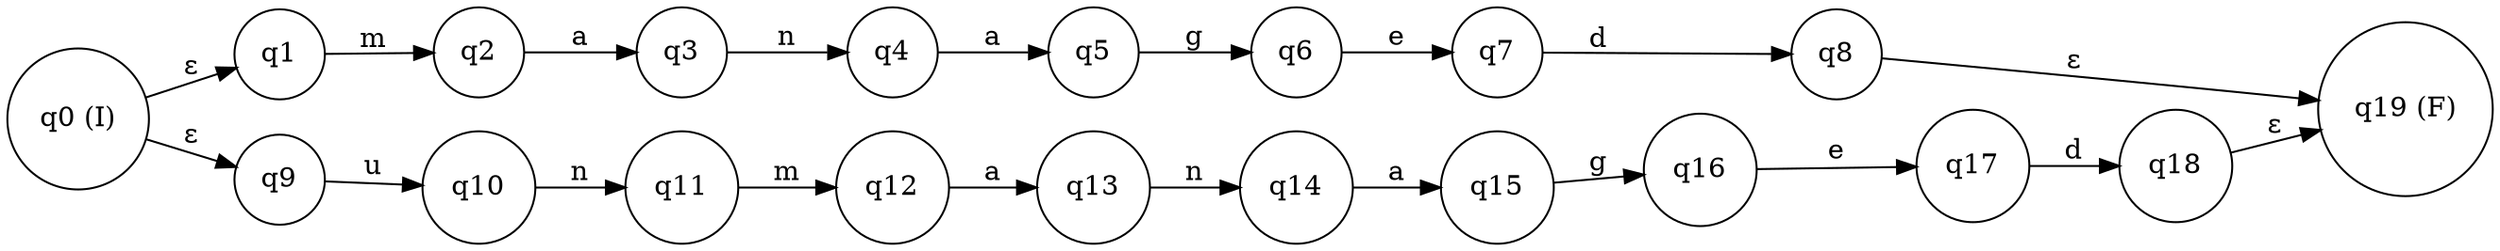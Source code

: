 digraph finite_state_machine {
rankdir=LR;
node [shape = circle];
q0 [label="q0 (I)"];
q1 [label="q1"];
q2 [label="q2"];
q3 [label="q3"];
q4 [label="q4"];
q5 [label="q5"];
q6 [label="q6"];
q7 [label="q7"];
q8 [label="q8"];
q9 [label="q9"];
q10 [label="q10"];
q11 [label="q11"];
q12 [label="q12"];
q13 [label="q13"];
q14 [label="q14"];
q15 [label="q15"];
q16 [label="q16"];
q17 [label="q17"];
q18 [label="q18"];
q19 [label="q19 (F)"];
q0 -> q1 [label="ε"];
q1 -> q2 [label="m"];
q2 -> q3 [label="a"];
q3 -> q4 [label="n"];
q4 -> q5 [label="a"];
q5 -> q6 [label="g"];
q6 -> q7 [label="e"];
q7 -> q8 [label="d"];
q0 -> q9 [label="ε"];
q9 -> q10 [label="u"];
q10 -> q11 [label="n"];
q11 -> q12 [label="m"];
q12 -> q13 [label="a"];
q13 -> q14 [label="n"];
q14 -> q15 [label="a"];
q15 -> q16 [label="g"];
q16 -> q17 [label="e"];
q17 -> q18 [label="d"];
q8 -> q19 [label="ε"];
q18 -> q19 [label="ε"];
}